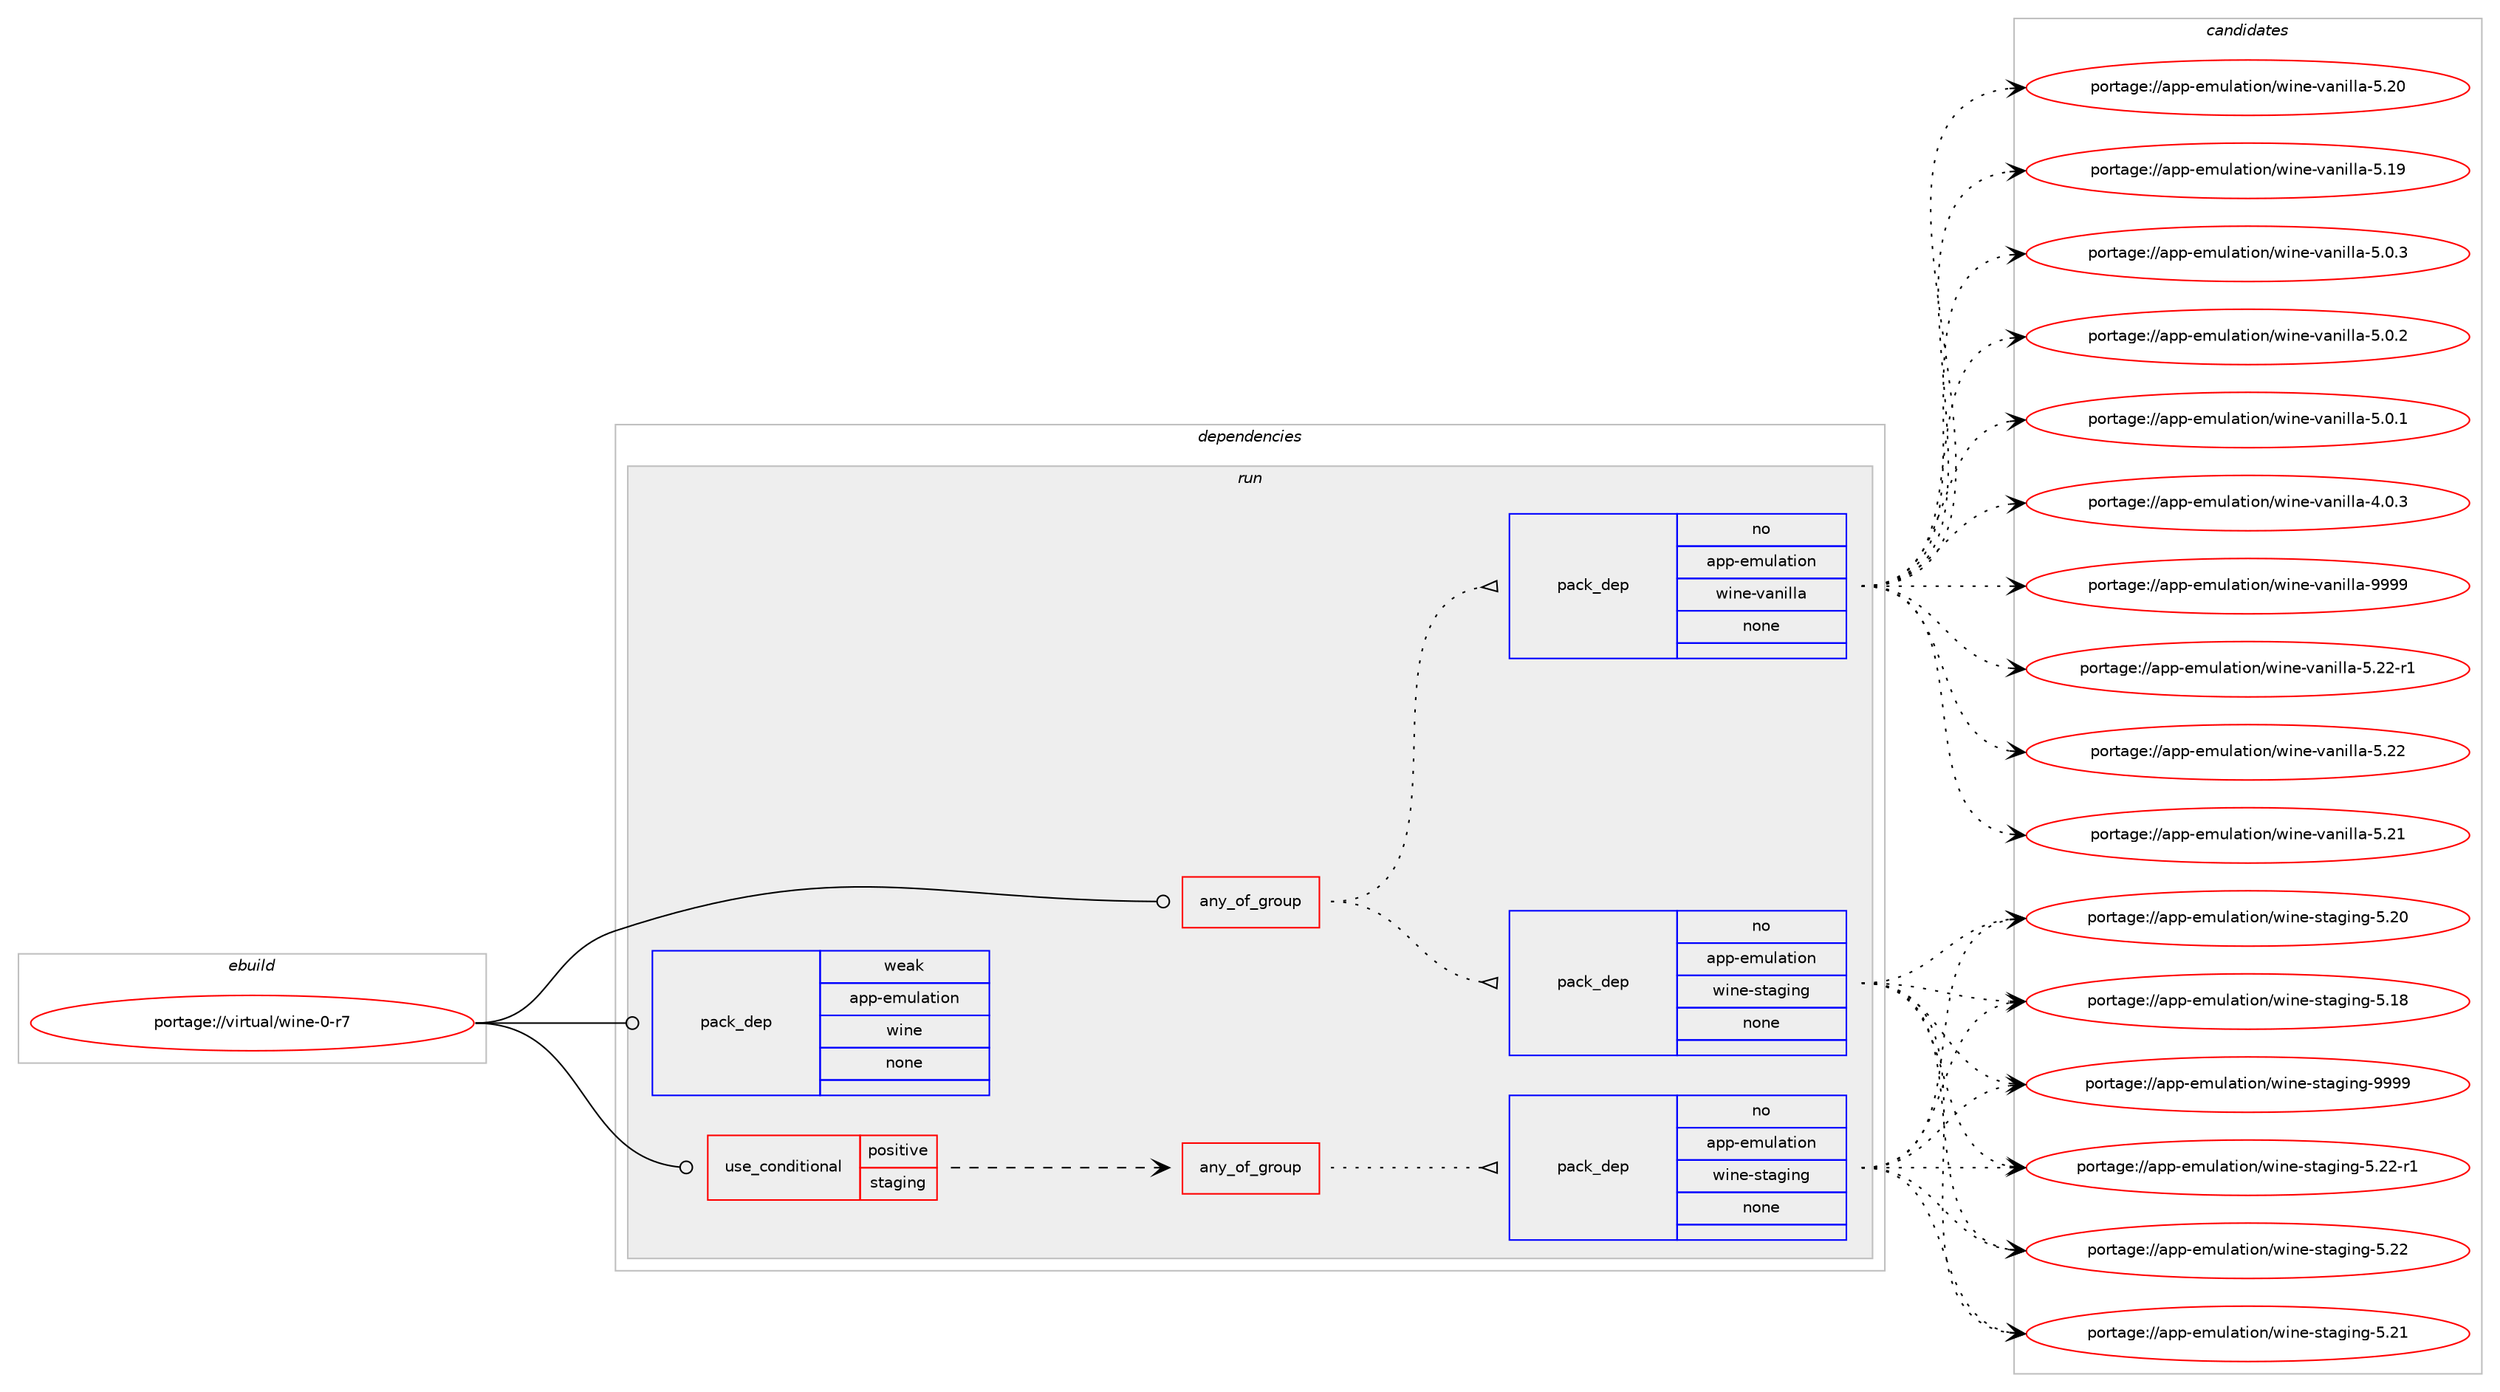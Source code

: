 digraph prolog {

# *************
# Graph options
# *************

newrank=true;
concentrate=true;
compound=true;
graph [rankdir=LR,fontname=Helvetica,fontsize=10,ranksep=1.5];#, ranksep=2.5, nodesep=0.2];
edge  [arrowhead=vee];
node  [fontname=Helvetica,fontsize=10];

# **********
# The ebuild
# **********

subgraph cluster_leftcol {
color=gray;
rank=same;
label=<<i>ebuild</i>>;
id [label="portage://virtual/wine-0-r7", color=red, width=4, href="../virtual/wine-0-r7.svg"];
}

# ****************
# The dependencies
# ****************

subgraph cluster_midcol {
color=gray;
label=<<i>dependencies</i>>;
subgraph cluster_compile {
fillcolor="#eeeeee";
style=filled;
label=<<i>compile</i>>;
}
subgraph cluster_compileandrun {
fillcolor="#eeeeee";
style=filled;
label=<<i>compile and run</i>>;
}
subgraph cluster_run {
fillcolor="#eeeeee";
style=filled;
label=<<i>run</i>>;
subgraph any16 {
dependency1251 [label=<<TABLE BORDER="0" CELLBORDER="1" CELLSPACING="0" CELLPADDING="4"><TR><TD CELLPADDING="10">any_of_group</TD></TR></TABLE>>, shape=none, color=red];subgraph pack1149 {
dependency1252 [label=<<TABLE BORDER="0" CELLBORDER="1" CELLSPACING="0" CELLPADDING="4" WIDTH="220"><TR><TD ROWSPAN="6" CELLPADDING="30">pack_dep</TD></TR><TR><TD WIDTH="110">no</TD></TR><TR><TD>app-emulation</TD></TR><TR><TD>wine-vanilla</TD></TR><TR><TD>none</TD></TR><TR><TD></TD></TR></TABLE>>, shape=none, color=blue];
}
dependency1251:e -> dependency1252:w [weight=20,style="dotted",arrowhead="oinv"];
subgraph pack1150 {
dependency1253 [label=<<TABLE BORDER="0" CELLBORDER="1" CELLSPACING="0" CELLPADDING="4" WIDTH="220"><TR><TD ROWSPAN="6" CELLPADDING="30">pack_dep</TD></TR><TR><TD WIDTH="110">no</TD></TR><TR><TD>app-emulation</TD></TR><TR><TD>wine-staging</TD></TR><TR><TD>none</TD></TR><TR><TD></TD></TR></TABLE>>, shape=none, color=blue];
}
dependency1251:e -> dependency1253:w [weight=20,style="dotted",arrowhead="oinv"];
}
id:e -> dependency1251:w [weight=20,style="solid",arrowhead="odot"];
subgraph cond86 {
dependency1254 [label=<<TABLE BORDER="0" CELLBORDER="1" CELLSPACING="0" CELLPADDING="4"><TR><TD ROWSPAN="3" CELLPADDING="10">use_conditional</TD></TR><TR><TD>positive</TD></TR><TR><TD>staging</TD></TR></TABLE>>, shape=none, color=red];
subgraph any17 {
dependency1255 [label=<<TABLE BORDER="0" CELLBORDER="1" CELLSPACING="0" CELLPADDING="4"><TR><TD CELLPADDING="10">any_of_group</TD></TR></TABLE>>, shape=none, color=red];subgraph pack1151 {
dependency1256 [label=<<TABLE BORDER="0" CELLBORDER="1" CELLSPACING="0" CELLPADDING="4" WIDTH="220"><TR><TD ROWSPAN="6" CELLPADDING="30">pack_dep</TD></TR><TR><TD WIDTH="110">no</TD></TR><TR><TD>app-emulation</TD></TR><TR><TD>wine-staging</TD></TR><TR><TD>none</TD></TR><TR><TD></TD></TR></TABLE>>, shape=none, color=blue];
}
dependency1255:e -> dependency1256:w [weight=20,style="dotted",arrowhead="oinv"];
}
dependency1254:e -> dependency1255:w [weight=20,style="dashed",arrowhead="vee"];
}
id:e -> dependency1254:w [weight=20,style="solid",arrowhead="odot"];
subgraph pack1152 {
dependency1257 [label=<<TABLE BORDER="0" CELLBORDER="1" CELLSPACING="0" CELLPADDING="4" WIDTH="220"><TR><TD ROWSPAN="6" CELLPADDING="30">pack_dep</TD></TR><TR><TD WIDTH="110">weak</TD></TR><TR><TD>app-emulation</TD></TR><TR><TD>wine</TD></TR><TR><TD>none</TD></TR><TR><TD></TD></TR></TABLE>>, shape=none, color=blue];
}
id:e -> dependency1257:w [weight=20,style="solid",arrowhead="odot"];
}
}

# **************
# The candidates
# **************

subgraph cluster_choices {
rank=same;
color=gray;
label=<<i>candidates</i>>;

subgraph choice1149 {
color=black;
nodesep=1;
choice971121124510110911710897116105111110471191051101014511897110105108108974557575757 [label="portage://app-emulation/wine-vanilla-9999", color=red, width=4,href="../app-emulation/wine-vanilla-9999.svg"];
choice9711211245101109117108971161051111104711910511010145118971101051081089745534650504511449 [label="portage://app-emulation/wine-vanilla-5.22-r1", color=red, width=4,href="../app-emulation/wine-vanilla-5.22-r1.svg"];
choice971121124510110911710897116105111110471191051101014511897110105108108974553465050 [label="portage://app-emulation/wine-vanilla-5.22", color=red, width=4,href="../app-emulation/wine-vanilla-5.22.svg"];
choice971121124510110911710897116105111110471191051101014511897110105108108974553465049 [label="portage://app-emulation/wine-vanilla-5.21", color=red, width=4,href="../app-emulation/wine-vanilla-5.21.svg"];
choice971121124510110911710897116105111110471191051101014511897110105108108974553465048 [label="portage://app-emulation/wine-vanilla-5.20", color=red, width=4,href="../app-emulation/wine-vanilla-5.20.svg"];
choice971121124510110911710897116105111110471191051101014511897110105108108974553464957 [label="portage://app-emulation/wine-vanilla-5.19", color=red, width=4,href="../app-emulation/wine-vanilla-5.19.svg"];
choice97112112451011091171089711610511111047119105110101451189711010510810897455346484651 [label="portage://app-emulation/wine-vanilla-5.0.3", color=red, width=4,href="../app-emulation/wine-vanilla-5.0.3.svg"];
choice97112112451011091171089711610511111047119105110101451189711010510810897455346484650 [label="portage://app-emulation/wine-vanilla-5.0.2", color=red, width=4,href="../app-emulation/wine-vanilla-5.0.2.svg"];
choice97112112451011091171089711610511111047119105110101451189711010510810897455346484649 [label="portage://app-emulation/wine-vanilla-5.0.1", color=red, width=4,href="../app-emulation/wine-vanilla-5.0.1.svg"];
choice97112112451011091171089711610511111047119105110101451189711010510810897455246484651 [label="portage://app-emulation/wine-vanilla-4.0.3", color=red, width=4,href="../app-emulation/wine-vanilla-4.0.3.svg"];
dependency1252:e -> choice971121124510110911710897116105111110471191051101014511897110105108108974557575757:w [style=dotted,weight="100"];
dependency1252:e -> choice9711211245101109117108971161051111104711910511010145118971101051081089745534650504511449:w [style=dotted,weight="100"];
dependency1252:e -> choice971121124510110911710897116105111110471191051101014511897110105108108974553465050:w [style=dotted,weight="100"];
dependency1252:e -> choice971121124510110911710897116105111110471191051101014511897110105108108974553465049:w [style=dotted,weight="100"];
dependency1252:e -> choice971121124510110911710897116105111110471191051101014511897110105108108974553465048:w [style=dotted,weight="100"];
dependency1252:e -> choice971121124510110911710897116105111110471191051101014511897110105108108974553464957:w [style=dotted,weight="100"];
dependency1252:e -> choice97112112451011091171089711610511111047119105110101451189711010510810897455346484651:w [style=dotted,weight="100"];
dependency1252:e -> choice97112112451011091171089711610511111047119105110101451189711010510810897455346484650:w [style=dotted,weight="100"];
dependency1252:e -> choice97112112451011091171089711610511111047119105110101451189711010510810897455346484649:w [style=dotted,weight="100"];
dependency1252:e -> choice97112112451011091171089711610511111047119105110101451189711010510810897455246484651:w [style=dotted,weight="100"];
}
subgraph choice1150 {
color=black;
nodesep=1;
choice9711211245101109117108971161051111104711910511010145115116971031051101034557575757 [label="portage://app-emulation/wine-staging-9999", color=red, width=4,href="../app-emulation/wine-staging-9999.svg"];
choice97112112451011091171089711610511111047119105110101451151169710310511010345534650504511449 [label="portage://app-emulation/wine-staging-5.22-r1", color=red, width=4,href="../app-emulation/wine-staging-5.22-r1.svg"];
choice9711211245101109117108971161051111104711910511010145115116971031051101034553465050 [label="portage://app-emulation/wine-staging-5.22", color=red, width=4,href="../app-emulation/wine-staging-5.22.svg"];
choice9711211245101109117108971161051111104711910511010145115116971031051101034553465049 [label="portage://app-emulation/wine-staging-5.21", color=red, width=4,href="../app-emulation/wine-staging-5.21.svg"];
choice9711211245101109117108971161051111104711910511010145115116971031051101034553465048 [label="portage://app-emulation/wine-staging-5.20", color=red, width=4,href="../app-emulation/wine-staging-5.20.svg"];
choice9711211245101109117108971161051111104711910511010145115116971031051101034553464956 [label="portage://app-emulation/wine-staging-5.18", color=red, width=4,href="../app-emulation/wine-staging-5.18.svg"];
dependency1253:e -> choice9711211245101109117108971161051111104711910511010145115116971031051101034557575757:w [style=dotted,weight="100"];
dependency1253:e -> choice97112112451011091171089711610511111047119105110101451151169710310511010345534650504511449:w [style=dotted,weight="100"];
dependency1253:e -> choice9711211245101109117108971161051111104711910511010145115116971031051101034553465050:w [style=dotted,weight="100"];
dependency1253:e -> choice9711211245101109117108971161051111104711910511010145115116971031051101034553465049:w [style=dotted,weight="100"];
dependency1253:e -> choice9711211245101109117108971161051111104711910511010145115116971031051101034553465048:w [style=dotted,weight="100"];
dependency1253:e -> choice9711211245101109117108971161051111104711910511010145115116971031051101034553464956:w [style=dotted,weight="100"];
}
subgraph choice1151 {
color=black;
nodesep=1;
choice9711211245101109117108971161051111104711910511010145115116971031051101034557575757 [label="portage://app-emulation/wine-staging-9999", color=red, width=4,href="../app-emulation/wine-staging-9999.svg"];
choice97112112451011091171089711610511111047119105110101451151169710310511010345534650504511449 [label="portage://app-emulation/wine-staging-5.22-r1", color=red, width=4,href="../app-emulation/wine-staging-5.22-r1.svg"];
choice9711211245101109117108971161051111104711910511010145115116971031051101034553465050 [label="portage://app-emulation/wine-staging-5.22", color=red, width=4,href="../app-emulation/wine-staging-5.22.svg"];
choice9711211245101109117108971161051111104711910511010145115116971031051101034553465049 [label="portage://app-emulation/wine-staging-5.21", color=red, width=4,href="../app-emulation/wine-staging-5.21.svg"];
choice9711211245101109117108971161051111104711910511010145115116971031051101034553465048 [label="portage://app-emulation/wine-staging-5.20", color=red, width=4,href="../app-emulation/wine-staging-5.20.svg"];
choice9711211245101109117108971161051111104711910511010145115116971031051101034553464956 [label="portage://app-emulation/wine-staging-5.18", color=red, width=4,href="../app-emulation/wine-staging-5.18.svg"];
dependency1256:e -> choice9711211245101109117108971161051111104711910511010145115116971031051101034557575757:w [style=dotted,weight="100"];
dependency1256:e -> choice97112112451011091171089711610511111047119105110101451151169710310511010345534650504511449:w [style=dotted,weight="100"];
dependency1256:e -> choice9711211245101109117108971161051111104711910511010145115116971031051101034553465050:w [style=dotted,weight="100"];
dependency1256:e -> choice9711211245101109117108971161051111104711910511010145115116971031051101034553465049:w [style=dotted,weight="100"];
dependency1256:e -> choice9711211245101109117108971161051111104711910511010145115116971031051101034553465048:w [style=dotted,weight="100"];
dependency1256:e -> choice9711211245101109117108971161051111104711910511010145115116971031051101034553464956:w [style=dotted,weight="100"];
}
subgraph choice1152 {
color=black;
nodesep=1;
}
}

}
